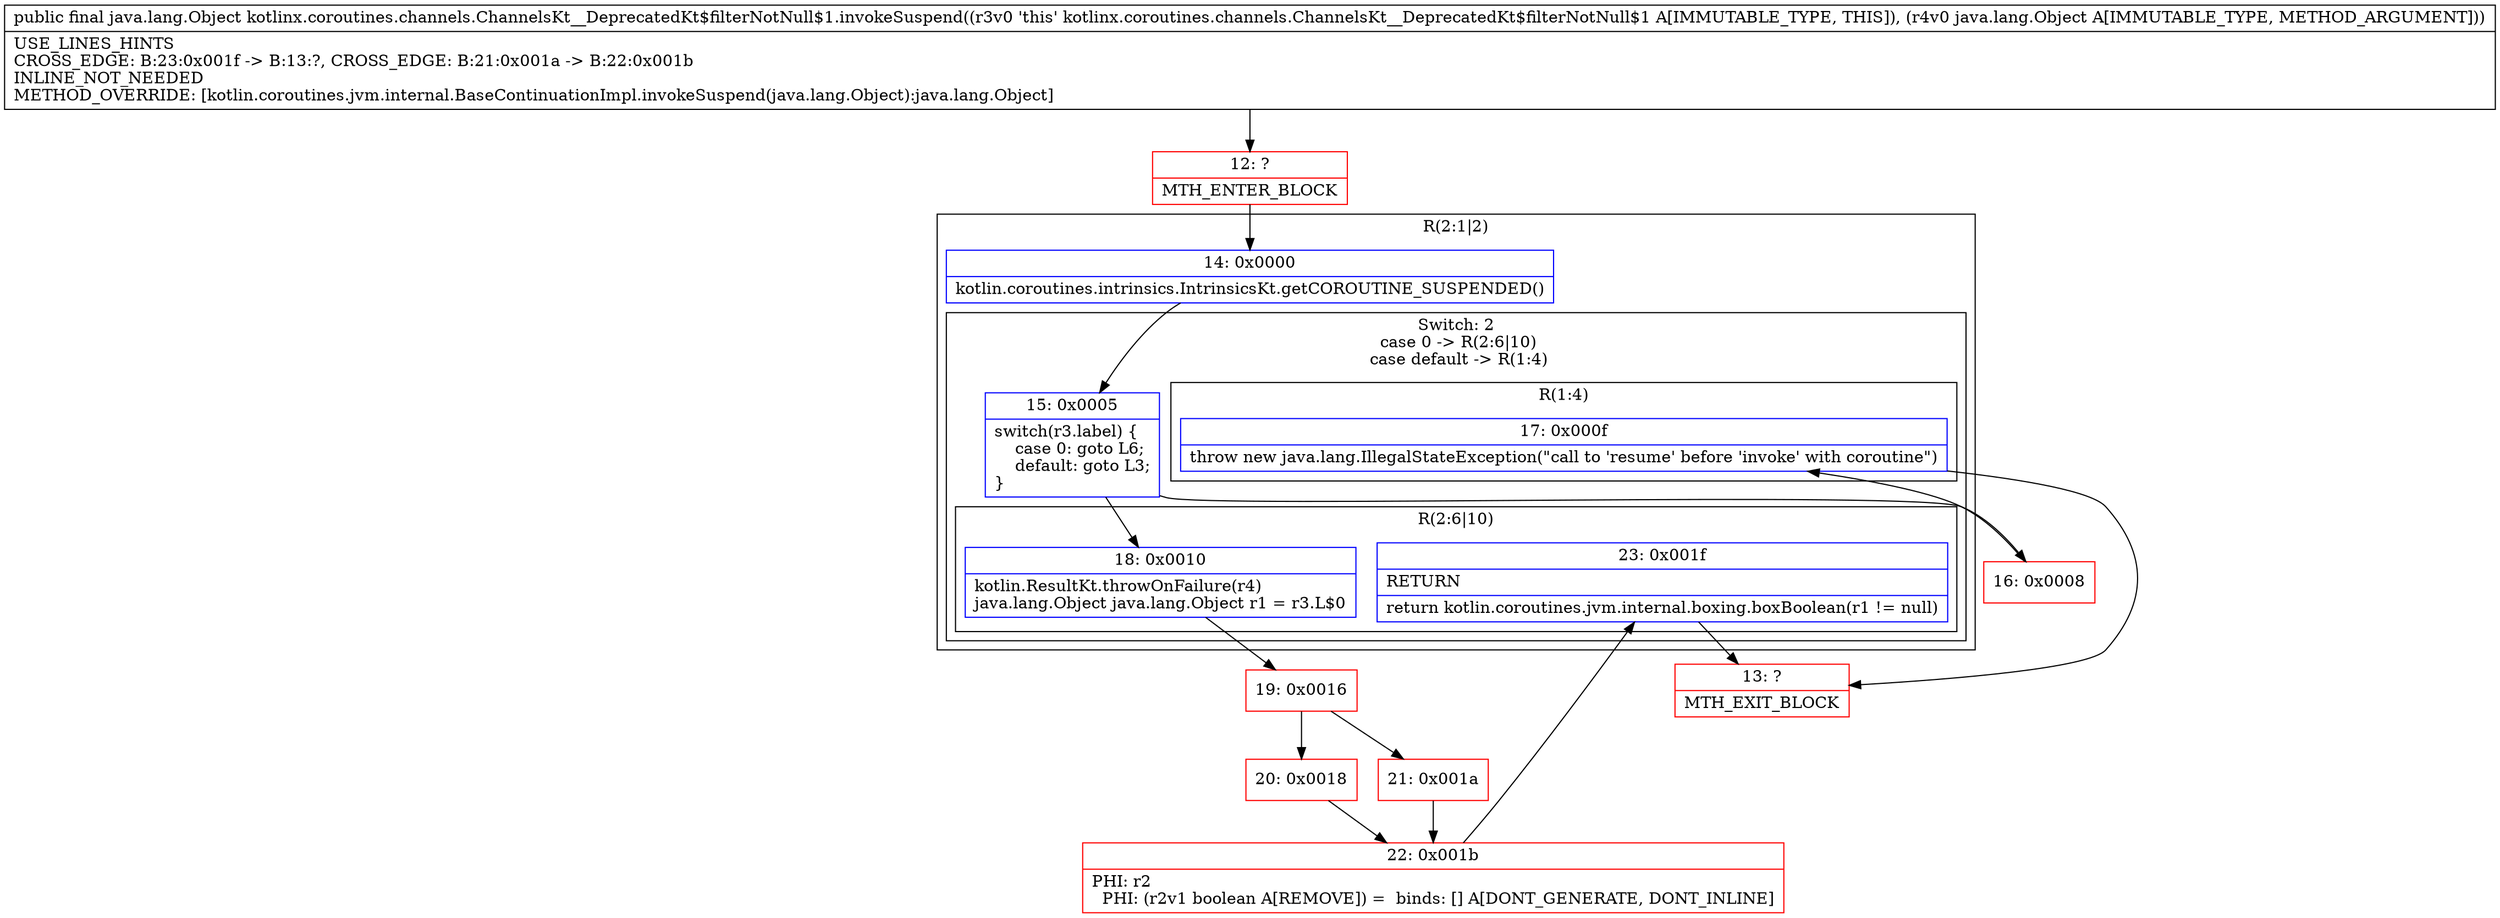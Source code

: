 digraph "CFG forkotlinx.coroutines.channels.ChannelsKt__DeprecatedKt$filterNotNull$1.invokeSuspend(Ljava\/lang\/Object;)Ljava\/lang\/Object;" {
subgraph cluster_Region_2054222607 {
label = "R(2:1|2)";
node [shape=record,color=blue];
Node_14 [shape=record,label="{14\:\ 0x0000|kotlin.coroutines.intrinsics.IntrinsicsKt.getCOROUTINE_SUSPENDED()\l}"];
subgraph cluster_SwitchRegion_1274309924 {
label = "Switch: 2
 case 0 -> R(2:6|10)
 case default -> R(1:4)";
node [shape=record,color=blue];
Node_15 [shape=record,label="{15\:\ 0x0005|switch(r3.label) \{\l    case 0: goto L6;\l    default: goto L3;\l\}\l}"];
subgraph cluster_Region_1604291158 {
label = "R(2:6|10)";
node [shape=record,color=blue];
Node_18 [shape=record,label="{18\:\ 0x0010|kotlin.ResultKt.throwOnFailure(r4)\ljava.lang.Object java.lang.Object r1 = r3.L$0\l}"];
Node_23 [shape=record,label="{23\:\ 0x001f|RETURN\l|return kotlin.coroutines.jvm.internal.boxing.boxBoolean(r1 != null)\l}"];
}
subgraph cluster_Region_1005091592 {
label = "R(1:4)";
node [shape=record,color=blue];
Node_17 [shape=record,label="{17\:\ 0x000f|throw new java.lang.IllegalStateException(\"call to 'resume' before 'invoke' with coroutine\")\l}"];
}
}
}
Node_12 [shape=record,color=red,label="{12\:\ ?|MTH_ENTER_BLOCK\l}"];
Node_16 [shape=record,color=red,label="{16\:\ 0x0008}"];
Node_13 [shape=record,color=red,label="{13\:\ ?|MTH_EXIT_BLOCK\l}"];
Node_19 [shape=record,color=red,label="{19\:\ 0x0016}"];
Node_20 [shape=record,color=red,label="{20\:\ 0x0018}"];
Node_22 [shape=record,color=red,label="{22\:\ 0x001b|PHI: r2 \l  PHI: (r2v1 boolean A[REMOVE]) =  binds: [] A[DONT_GENERATE, DONT_INLINE]\l}"];
Node_21 [shape=record,color=red,label="{21\:\ 0x001a}"];
MethodNode[shape=record,label="{public final java.lang.Object kotlinx.coroutines.channels.ChannelsKt__DeprecatedKt$filterNotNull$1.invokeSuspend((r3v0 'this' kotlinx.coroutines.channels.ChannelsKt__DeprecatedKt$filterNotNull$1 A[IMMUTABLE_TYPE, THIS]), (r4v0 java.lang.Object A[IMMUTABLE_TYPE, METHOD_ARGUMENT]))  | USE_LINES_HINTS\lCROSS_EDGE: B:23:0x001f \-\> B:13:?, CROSS_EDGE: B:21:0x001a \-\> B:22:0x001b\lINLINE_NOT_NEEDED\lMETHOD_OVERRIDE: [kotlin.coroutines.jvm.internal.BaseContinuationImpl.invokeSuspend(java.lang.Object):java.lang.Object]\l}"];
MethodNode -> Node_12;Node_14 -> Node_15;
Node_15 -> Node_16;
Node_15 -> Node_18;
Node_18 -> Node_19;
Node_23 -> Node_13;
Node_17 -> Node_13;
Node_12 -> Node_14;
Node_16 -> Node_17;
Node_19 -> Node_20;
Node_19 -> Node_21;
Node_20 -> Node_22;
Node_22 -> Node_23;
Node_21 -> Node_22;
}

